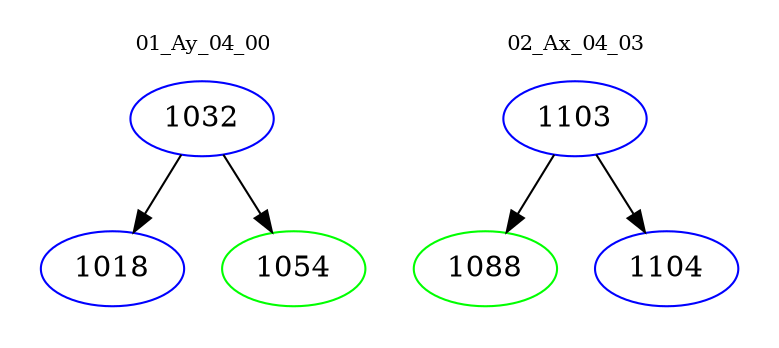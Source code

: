 digraph{
subgraph cluster_0 {
color = white
label = "01_Ay_04_00";
fontsize=10;
T0_1032 [label="1032", color="blue"]
T0_1032 -> T0_1018 [color="black"]
T0_1018 [label="1018", color="blue"]
T0_1032 -> T0_1054 [color="black"]
T0_1054 [label="1054", color="green"]
}
subgraph cluster_1 {
color = white
label = "02_Ax_04_03";
fontsize=10;
T1_1103 [label="1103", color="blue"]
T1_1103 -> T1_1088 [color="black"]
T1_1088 [label="1088", color="green"]
T1_1103 -> T1_1104 [color="black"]
T1_1104 [label="1104", color="blue"]
}
}
